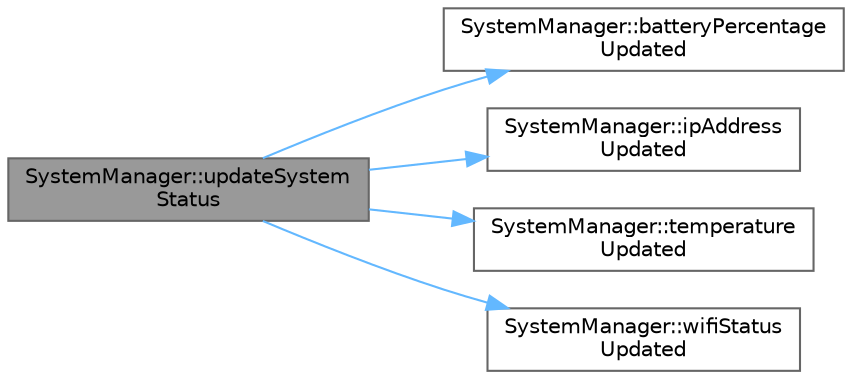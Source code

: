 digraph "SystemManager::updateSystemStatus"
{
 // LATEX_PDF_SIZE
  bgcolor="transparent";
  edge [fontname=Helvetica,fontsize=10,labelfontname=Helvetica,labelfontsize=10];
  node [fontname=Helvetica,fontsize=10,shape=box,height=0.2,width=0.4];
  rankdir="LR";
  Node1 [id="Node000001",label="SystemManager::updateSystem\lStatus",height=0.2,width=0.4,color="gray40", fillcolor="grey60", style="filled", fontcolor="black",tooltip=" "];
  Node1 -> Node2 [id="edge1_Node000001_Node000002",color="steelblue1",style="solid",tooltip=" "];
  Node2 [id="Node000002",label="SystemManager::batteryPercentage\lUpdated",height=0.2,width=0.4,color="grey40", fillcolor="white", style="filled",URL="$classSystemManager.html#a1d37beeb680ddc03026295dcdf7e4bc3",tooltip=" "];
  Node1 -> Node3 [id="edge2_Node000001_Node000003",color="steelblue1",style="solid",tooltip=" "];
  Node3 [id="Node000003",label="SystemManager::ipAddress\lUpdated",height=0.2,width=0.4,color="grey40", fillcolor="white", style="filled",URL="$classSystemManager.html#a05263f02e8e2e9a2ba441d7f55355193",tooltip=" "];
  Node1 -> Node4 [id="edge3_Node000001_Node000004",color="steelblue1",style="solid",tooltip=" "];
  Node4 [id="Node000004",label="SystemManager::temperature\lUpdated",height=0.2,width=0.4,color="grey40", fillcolor="white", style="filled",URL="$classSystemManager.html#a95c58f09a04fe52196c1c702c1f0afeb",tooltip=" "];
  Node1 -> Node5 [id="edge4_Node000001_Node000005",color="steelblue1",style="solid",tooltip=" "];
  Node5 [id="Node000005",label="SystemManager::wifiStatus\lUpdated",height=0.2,width=0.4,color="grey40", fillcolor="white", style="filled",URL="$classSystemManager.html#a1f612cad69e98840b1e0cff8039273fa",tooltip=" "];
}
